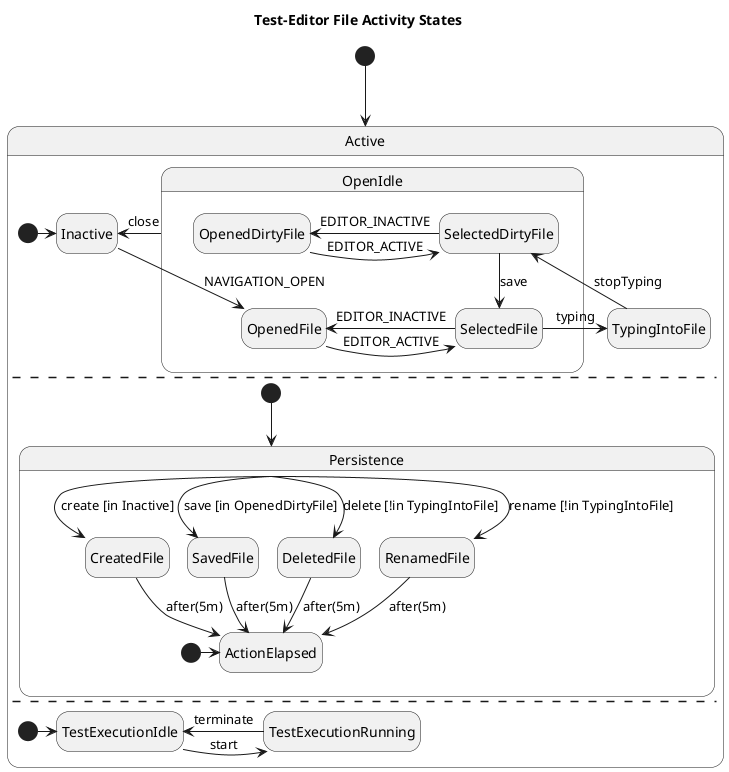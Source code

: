 @startuml

title Test-Editor File Activity States
hide empty description

[*] --> Active
state Active {
  [*] -> Inactive

  state OpenIdle {
    state OpenedFile
    state OpenedDirtyFile
    state SelectedFile
    state SelectedDirtyFile
  }

  TypingIntoFile --> SelectedDirtyFile : stopTyping
  SelectedFile -> TypingIntoFile : typing
  Inactive --> OpenedFile : NAVIGATION_OPEN
  OpenIdle --> Inactive : close
  OpenedFile -> SelectedFile : EDITOR_ACTIVE
  SelectedFile -> OpenedFile : EDITOR_INACTIVE
  OpenedDirtyFile -right-> SelectedDirtyFile : EDITOR_ACTIVE
  SelectedDirtyFile -left-> OpenedDirtyFile : EDITOR_INACTIVE
  SelectedDirtyFile --> SelectedFile : save

  --
  [*] --> Persistence
  state Persistence {
    [*] -> ActionElapsed
    Persistence --> CreatedFile : create [in Inactive]
    Persistence --> SavedFile : save [in OpenedDirtyFile]
    Persistence --> DeletedFile : delete [!in TypingIntoFile]
    Persistence --> RenamedFile : rename [!in TypingIntoFile]
    CreatedFile --> ActionElapsed : after(5m)
    SavedFile --> ActionElapsed : after(5m)
    DeletedFile --> ActionElapsed : after(5m)
    RenamedFile --> ActionElapsed : after(5m)
  }
  --
  [*] -> TestExecutionIdle
  TestExecutionIdle -> TestExecutionRunning: start
  TestExecutionRunning -> TestExecutionIdle : terminate
}

@enduml
